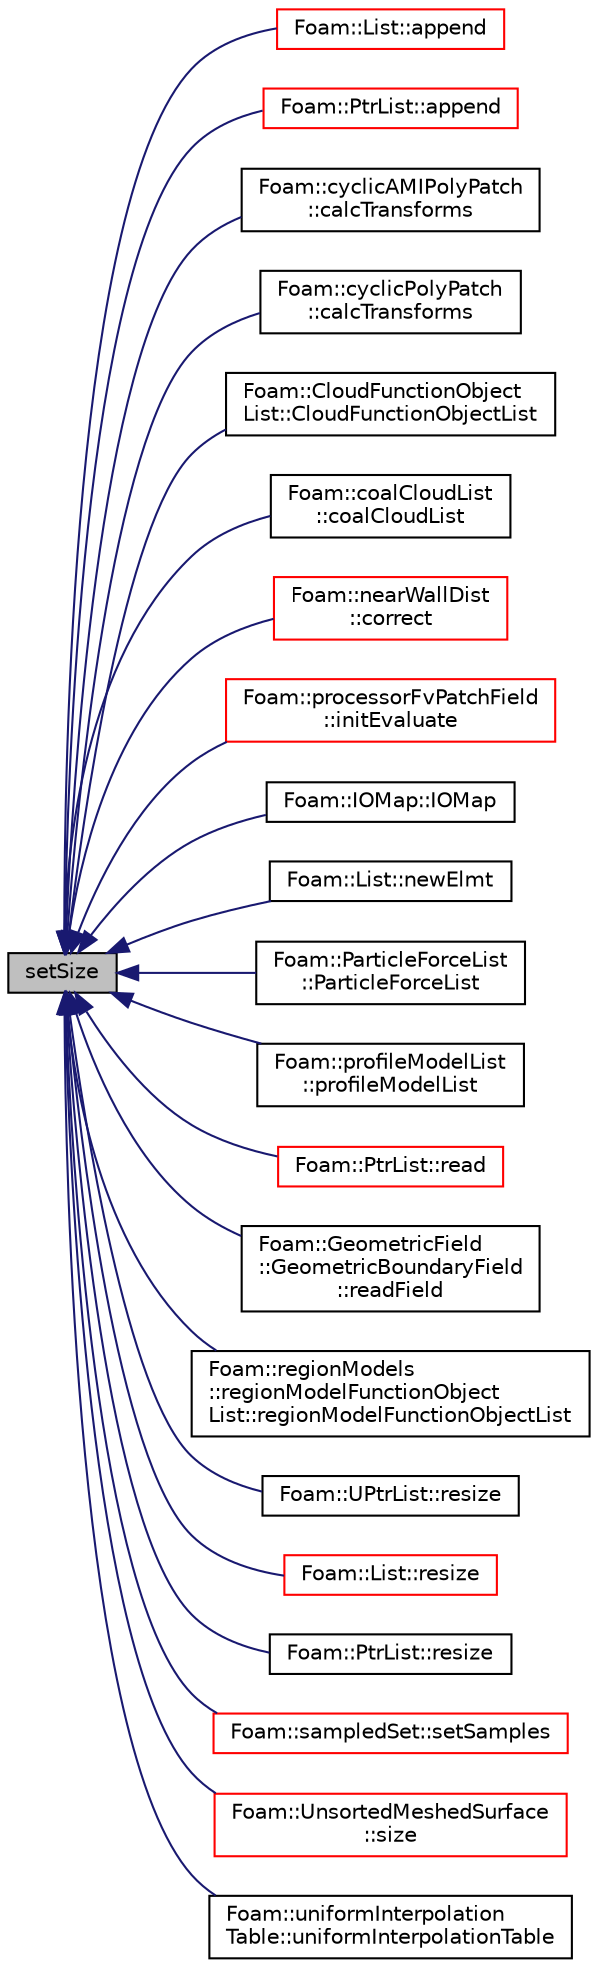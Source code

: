 digraph "setSize"
{
  bgcolor="transparent";
  edge [fontname="Helvetica",fontsize="10",labelfontname="Helvetica",labelfontsize="10"];
  node [fontname="Helvetica",fontsize="10",shape=record];
  rankdir="LR";
  Node1 [label="setSize",height=0.2,width=0.4,color="black", fillcolor="grey75", style="filled", fontcolor="black"];
  Node1 -> Node2 [dir="back",color="midnightblue",fontsize="10",style="solid",fontname="Helvetica"];
  Node2 [label="Foam::List::append",height=0.2,width=0.4,color="red",URL="$a01387.html#a399dd2bf0d9a32016717dc90126f016b",tooltip="Append an element at the end of the list. "];
  Node1 -> Node3 [dir="back",color="midnightblue",fontsize="10",style="solid",fontname="Helvetica"];
  Node3 [label="Foam::PtrList::append",height=0.2,width=0.4,color="red",URL="$a02065.html#ad3ca40917fc3faba0f9ebf2024972316",tooltip="Append an element at the end of the list. "];
  Node1 -> Node4 [dir="back",color="midnightblue",fontsize="10",style="solid",fontname="Helvetica"];
  Node4 [label="Foam::cyclicAMIPolyPatch\l::calcTransforms",height=0.2,width=0.4,color="black",URL="$a00482.html#afb48497736bbafb1fbb000cd218d1779",tooltip="Recalculate the transformation tensors. "];
  Node1 -> Node5 [dir="back",color="midnightblue",fontsize="10",style="solid",fontname="Helvetica"];
  Node5 [label="Foam::cyclicPolyPatch\l::calcTransforms",height=0.2,width=0.4,color="black",URL="$a00492.html#afb48497736bbafb1fbb000cd218d1779",tooltip="Recalculate the transformation tensors. "];
  Node1 -> Node6 [dir="back",color="midnightblue",fontsize="10",style="solid",fontname="Helvetica"];
  Node6 [label="Foam::CloudFunctionObject\lList::CloudFunctionObjectList",height=0.2,width=0.4,color="black",URL="$a00284.html#abb4bf14292292f3d83dee6e005b12830",tooltip="Construct from mesh. "];
  Node1 -> Node7 [dir="back",color="midnightblue",fontsize="10",style="solid",fontname="Helvetica"];
  Node7 [label="Foam::coalCloudList\l::coalCloudList",height=0.2,width=0.4,color="black",URL="$a00300.html#a4557023397aad50dca7e2902a2f22d19"];
  Node1 -> Node8 [dir="back",color="midnightblue",fontsize="10",style="solid",fontname="Helvetica"];
  Node8 [label="Foam::nearWallDist\l::correct",height=0.2,width=0.4,color="red",URL="$a01608.html#a3ae44b28050c3aa494c1d8e18cf618c1",tooltip="Correct for mesh geom/topo changes. "];
  Node1 -> Node9 [dir="back",color="midnightblue",fontsize="10",style="solid",fontname="Helvetica"];
  Node9 [label="Foam::processorFvPatchField\l::initEvaluate",height=0.2,width=0.4,color="red",URL="$a02019.html#a65e53e9af7fa5ef0659db31b6d0763b0",tooltip="Initialise the evaluation of the patch field. "];
  Node1 -> Node10 [dir="back",color="midnightblue",fontsize="10",style="solid",fontname="Helvetica"];
  Node10 [label="Foam::IOMap::IOMap",height=0.2,width=0.4,color="black",URL="$a01193.html#a69f7fdf570158ad64da70b9697d7c61b",tooltip="Construct from IOobject and size of Map. "];
  Node1 -> Node11 [dir="back",color="midnightblue",fontsize="10",style="solid",fontname="Helvetica"];
  Node11 [label="Foam::List::newElmt",height=0.2,width=0.4,color="black",URL="$a01387.html#a72b20a6216d71c064fb04becd3b213eb",tooltip="Return subscript-checked element of UList. "];
  Node1 -> Node12 [dir="back",color="midnightblue",fontsize="10",style="solid",fontname="Helvetica"];
  Node12 [label="Foam::ParticleForceList\l::ParticleForceList",height=0.2,width=0.4,color="black",URL="$a01812.html#af4b06de4958a7003bd6c1ddc2c763509",tooltip="Construct from mesh. "];
  Node1 -> Node13 [dir="back",color="midnightblue",fontsize="10",style="solid",fontname="Helvetica"];
  Node13 [label="Foam::profileModelList\l::profileModelList",height=0.2,width=0.4,color="black",URL="$a02037.html#a5624317691611c3fe4249c09f80510dc",tooltip="Constructor. "];
  Node1 -> Node14 [dir="back",color="midnightblue",fontsize="10",style="solid",fontname="Helvetica"];
  Node14 [label="Foam::PtrList::read",height=0.2,width=0.4,color="red",URL="$a02065.html#a13f28f6f50da188010f20f60b92f4f39",tooltip="Read from Istream using given Istream constructor class. "];
  Node1 -> Node15 [dir="back",color="midnightblue",fontsize="10",style="solid",fontname="Helvetica"];
  Node15 [label="Foam::GeometricField\l::GeometricBoundaryField\l::readField",height=0.2,width=0.4,color="black",URL="$a00933.html#a3b159706bf20959b4215e3c90e2cdb2f",tooltip="Read the boundary field. "];
  Node1 -> Node16 [dir="back",color="midnightblue",fontsize="10",style="solid",fontname="Helvetica"];
  Node16 [label="Foam::regionModels\l::regionModelFunctionObject\lList::regionModelFunctionObjectList",height=0.2,width=0.4,color="black",URL="$a02179.html#aef7d24204fcca30d2a86bbc241823645",tooltip="Construct from mesh. "];
  Node1 -> Node17 [dir="back",color="midnightblue",fontsize="10",style="solid",fontname="Helvetica"];
  Node17 [label="Foam::UPtrList::resize",height=0.2,width=0.4,color="black",URL="$a02861.html#a4eb7a78f8b52136a8668d0e785dace04",tooltip="Reset size of UPtrList. This can only be used to set the size. "];
  Node1 -> Node18 [dir="back",color="midnightblue",fontsize="10",style="solid",fontname="Helvetica"];
  Node18 [label="Foam::List::resize",height=0.2,width=0.4,color="red",URL="$a01387.html#a4eb7a78f8b52136a8668d0e785dace04",tooltip="Alias for setSize(const label) "];
  Node1 -> Node19 [dir="back",color="midnightblue",fontsize="10",style="solid",fontname="Helvetica"];
  Node19 [label="Foam::PtrList::resize",height=0.2,width=0.4,color="black",URL="$a02065.html#a4eb7a78f8b52136a8668d0e785dace04",tooltip="Alias for setSize(const label) "];
  Node1 -> Node20 [dir="back",color="midnightblue",fontsize="10",style="solid",fontname="Helvetica"];
  Node20 [label="Foam::sampledSet::setSamples",height=0.2,width=0.4,color="red",URL="$a02286.html#acb984a3c88d0c4b2b4f6980a929bdebc",tooltip="Sets sample data. "];
  Node1 -> Node21 [dir="back",color="midnightblue",fontsize="10",style="solid",fontname="Helvetica"];
  Node21 [label="Foam::UnsortedMeshedSurface\l::size",height=0.2,width=0.4,color="red",URL="$a02854.html#a65cea301e2d6033c43932d12d91c792f",tooltip="The surface size is the number of faces. "];
  Node1 -> Node22 [dir="back",color="midnightblue",fontsize="10",style="solid",fontname="Helvetica"];
  Node22 [label="Foam::uniformInterpolation\lTable::uniformInterpolationTable",height=0.2,width=0.4,color="black",URL="$a02846.html#a48297ae9e3febd0e8e659071f79db55e",tooltip="Construct from name, objectRegistry and dictionary. "];
}

